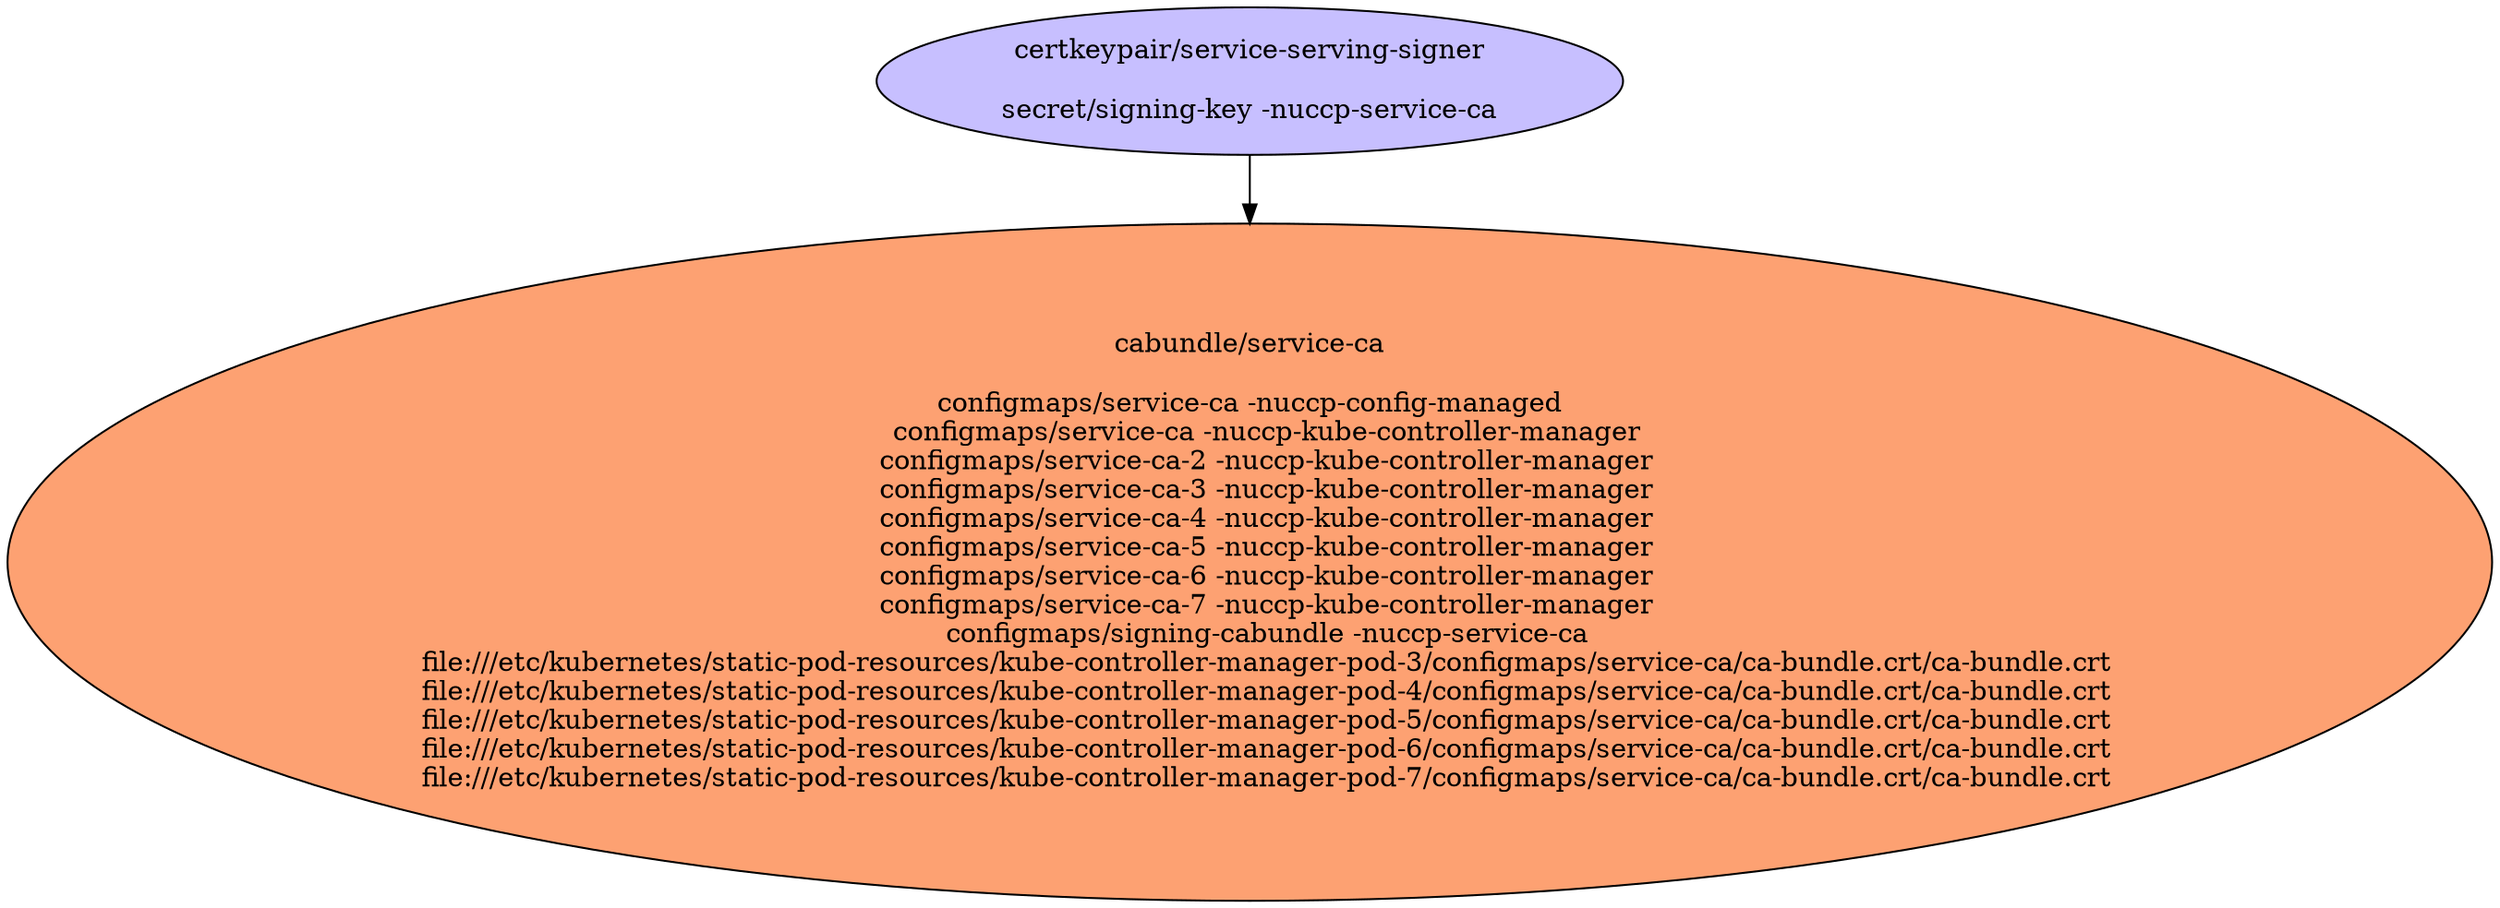 digraph "Local Certificate" {
  // Node definitions.
  1 [
    label="certkeypair/service-serving-signer\n\nsecret/signing-key -nuccp-service-ca\n"
    style=filled
    fillcolor="#c7bfff"
  ];
  57 [
    label="cabundle/service-ca\n\nconfigmaps/service-ca -nuccp-config-managed\n    configmaps/service-ca -nuccp-kube-controller-manager\n    configmaps/service-ca-2 -nuccp-kube-controller-manager\n    configmaps/service-ca-3 -nuccp-kube-controller-manager\n    configmaps/service-ca-4 -nuccp-kube-controller-manager\n    configmaps/service-ca-5 -nuccp-kube-controller-manager\n    configmaps/service-ca-6 -nuccp-kube-controller-manager\n    configmaps/service-ca-7 -nuccp-kube-controller-manager\n    configmaps/signing-cabundle -nuccp-service-ca\n    file:///etc/kubernetes/static-pod-resources/kube-controller-manager-pod-3/configmaps/service-ca/ca-bundle.crt/ca-bundle.crt\n    file:///etc/kubernetes/static-pod-resources/kube-controller-manager-pod-4/configmaps/service-ca/ca-bundle.crt/ca-bundle.crt\n    file:///etc/kubernetes/static-pod-resources/kube-controller-manager-pod-5/configmaps/service-ca/ca-bundle.crt/ca-bundle.crt\n    file:///etc/kubernetes/static-pod-resources/kube-controller-manager-pod-6/configmaps/service-ca/ca-bundle.crt/ca-bundle.crt\n    file:///etc/kubernetes/static-pod-resources/kube-controller-manager-pod-7/configmaps/service-ca/ca-bundle.crt/ca-bundle.crt\n"
    style=filled
    fillcolor="#fda172"
  ];

  // Edge definitions.
  1 -> 57;
}